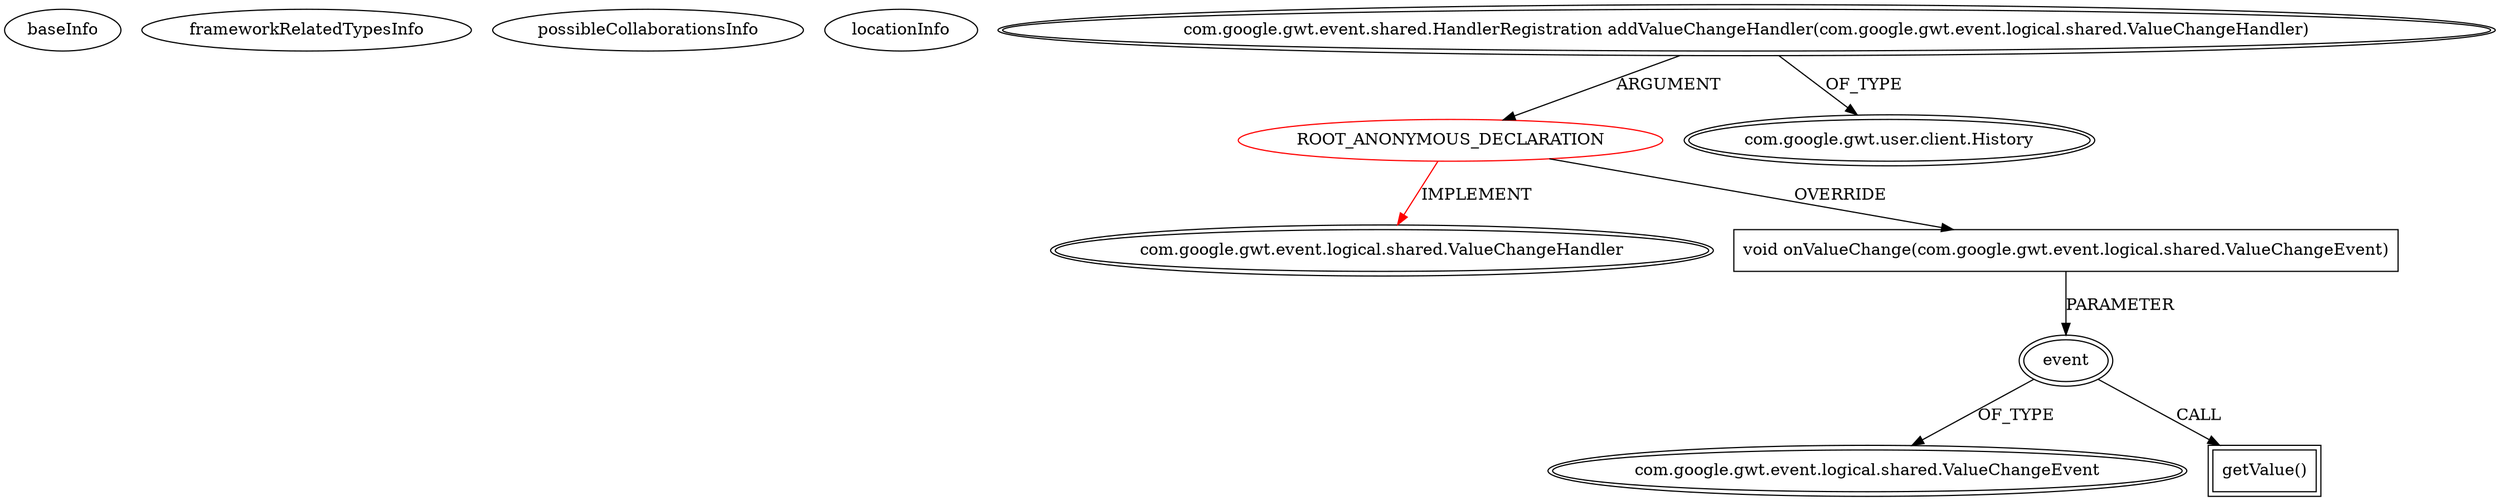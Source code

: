 digraph {
baseInfo[graphId=1382,category="extension_graph",isAnonymous=true,possibleRelation=false]
frameworkRelatedTypesInfo[0="com.google.gwt.event.logical.shared.ValueChangeHandler"]
possibleCollaborationsInfo[]
locationInfo[projectName="henrikerola-FaceLogin",filePath="/henrikerola-FaceLogin/FaceLogin-master/src/main/java/com/github/henrikerola/facelogin/client/FaceLogin.java",contextSignature="void onModuleLoad()",graphId="1382"]
0[label="ROOT_ANONYMOUS_DECLARATION",vertexType="ROOT_ANONYMOUS_DECLARATION",isFrameworkType=false,color=red]
1[label="com.google.gwt.event.logical.shared.ValueChangeHandler",vertexType="FRAMEWORK_INTERFACE_TYPE",isFrameworkType=true,peripheries=2]
2[label="com.google.gwt.event.shared.HandlerRegistration addValueChangeHandler(com.google.gwt.event.logical.shared.ValueChangeHandler)",vertexType="OUTSIDE_CALL",isFrameworkType=true,peripheries=2]
3[label="com.google.gwt.user.client.History",vertexType="FRAMEWORK_CLASS_TYPE",isFrameworkType=true,peripheries=2]
4[label="void onValueChange(com.google.gwt.event.logical.shared.ValueChangeEvent)",vertexType="OVERRIDING_METHOD_DECLARATION",isFrameworkType=false,shape=box]
5[label="event",vertexType="PARAMETER_DECLARATION",isFrameworkType=true,peripheries=2]
6[label="com.google.gwt.event.logical.shared.ValueChangeEvent",vertexType="FRAMEWORK_CLASS_TYPE",isFrameworkType=true,peripheries=2]
8[label="getValue()",vertexType="INSIDE_CALL",isFrameworkType=true,peripheries=2,shape=box]
0->1[label="IMPLEMENT",color=red]
2->0[label="ARGUMENT"]
2->3[label="OF_TYPE"]
0->4[label="OVERRIDE"]
5->6[label="OF_TYPE"]
4->5[label="PARAMETER"]
5->8[label="CALL"]
}
